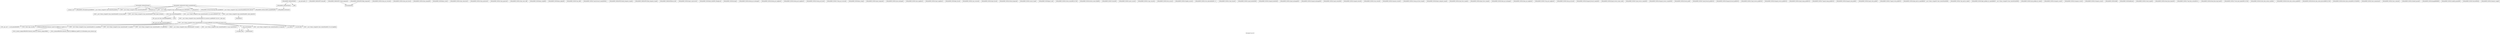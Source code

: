 digraph "Call graph: fix_nve.ll" {
	label="Call graph: fix_nve.ll";

	Node0x55e1584aa7b0 [shape=record,label="{_ZN9LAMMPS_NS6FixNVEC2EPNS_6LAMMPSEiPPc}"];
	Node0x55e1584aa7b0 -> Node0x55e1584aab40;
	Node0x55e1584aa7b0 -> Node0x55e1584ab0e0;
	Node0x55e1584aa7b0 -> Node0x55e1584aa410;
	Node0x55e1584aa7b0 -> Node0x55e15852d490;
	Node0x55e1584aa7b0 -> Node0x55e1584d40f0;
	Node0x55e1584aa7b0 -> Node0x55e1584aa650;
	Node0x55e1584aa7b0 -> Node0x55e158527f20;
	Node0x55e1584aa7b0 -> Node0x55e1584aaad0;
	Node0x55e1584d8b30 [shape=record,label="{__gxx_personality_v0}"];
	Node0x55e158527f20 [shape=record,label="{_ZNSt7__cxx1112basic_stringIcSt11char_traitsIcESaIcEED1Ev}"];
	Node0x55e1584d40f0 [shape=record,label="{_ZNSaIcED1Ev}"];
	Node0x55e1584aaad0 [shape=record,label="{_ZN9LAMMPS_NS5utils16missing_cmd_argsERKNSt7__cxx1112basic_stringIcSt11char_traitsIcESaIcEEEiS8_PNS_5ErrorE}"];
	Node0x55e1584aab40 [shape=record,label="{_ZN9LAMMPS_NS3FixC2EPNS_6LAMMPSEiPPc}"];
	Node0x55e1584aa650 [shape=record,label="{_ZN9LAMMPS_NS5utils8strmatchERKNSt7__cxx1112basic_stringIcSt11char_traitsIcESaIcEEES8_}"];
	Node0x55e1584ab0e0 [shape=record,label="{_ZNSaIcEC1Ev}"];
	Node0x55e1584aa410 [shape=record,label="{_ZNSt7__cxx1112basic_stringIcSt11char_traitsIcESaIcEEC2IS3_EEPKcRKS3_}"];
	Node0x55e1584aa410 -> Node0x55e1584c4450;
	Node0x55e1584aa410 -> Node0x55e1584ab1a0;
	Node0x55e1584aa410 -> Node0x55e1584de7d0;
	Node0x55e1584aa410 -> Node0x55e1584da0d0;
	Node0x55e1584aa410 -> Node0x55e1584c0660;
	Node0x55e15852d490 [shape=record,label="{_ZN9LAMMPS_NS3FixD2Ev}"];
	Node0x55e1584bf290 [shape=record,label="{_ZN9LAMMPS_NS6FixNVE7setmaskEv}"];
	Node0x55e1584bf400 [shape=record,label="{_ZN9LAMMPS_NS6FixNVE4initEv}"];
	Node0x55e1584bf400 -> Node0x55e1584ab0e0;
	Node0x55e1584bf400 -> Node0x55e1584aa410;
	Node0x55e1584bf400 -> Node0x55e1584d40f0;
	Node0x55e1584bf400 -> Node0x55e158527f20;
	Node0x55e1584bf400 -> Node0x55e1584aa650;
	Node0x55e1584bf400 -> Node0x55e1584c1f30;
	Node0x55e1584c1f30 [shape=record,label="{__dynamic_cast}"];
	Node0x55e1584c4590 [shape=record,label="{_ZN9LAMMPS_NS6FixNVE17initial_integrateEi}"];
	Node0x55e1584c4590 -> Node0x55e1584c6d70;
	Node0x55e1584c6d70 [shape=record,label="{llvm.fmuladd.f64}"];
	Node0x55e1584c7a40 [shape=record,label="{_ZN9LAMMPS_NS6FixNVE15final_integrateEv}"];
	Node0x55e1584c7a40 -> Node0x55e1584c6d70;
	Node0x55e158522c40 [shape=record,label="{_ZN9LAMMPS_NS3Fix15min_pre_reverseEii}"];
	Node0x55e158523f00 [shape=record,label="{_ZN9LAMMPS_NS3Fix14min_post_forceEi}"];
	Node0x55e1585258d0 [shape=record,label="{_ZN9LAMMPS_NS3Fix10min_energyEPd}"];
	Node0x55e1585245f0 [shape=record,label="{_ZN9LAMMPS_NS3Fix9min_storeEv}"];
	Node0x55e158527440 [shape=record,label="{_ZN9LAMMPS_NS3Fix14min_clearstoreEv}"];
	Node0x55e158524190 [shape=record,label="{_ZN9LAMMPS_NS3Fix13min_pushstoreEv}"];
	Node0x55e1585257c0 [shape=record,label="{_ZN9LAMMPS_NS3Fix12min_popstoreEv}"];
	Node0x55e158526ac0 [shape=record,label="{_ZN9LAMMPS_NS3Fix13min_reset_refEv}"];
	Node0x55e1585299e0 [shape=record,label="{_ZN9LAMMPS_NS3Fix8min_stepEdPd}"];
	Node0x55e158527710 [shape=record,label="{_ZN9LAMMPS_NS3Fix9max_alphaEPd}"];
	Node0x55e158528d20 [shape=record,label="{_ZN9LAMMPS_NS3Fix7min_dofEv}"];
	Node0x55e1584ce890 [shape=record,label="{_ZN9LAMMPS_NS3Fix17pack_forward_commEiPiPdiS1_}"];
	Node0x55e1584c92a0 [shape=record,label="{_ZN9LAMMPS_NS6FixNVE23initial_integrate_respaEiii}"];
	Node0x55e1584cc930 [shape=record,label="{_ZN9LAMMPS_NS6FixNVE21final_integrate_respaEii}"];
	Node0x55e1584ce100 [shape=record,label="{_ZN9LAMMPS_NS6FixNVE8reset_dtEv}"];
	Node0x55e1584cfac0 [shape=record,label="{_ZN9LAMMPS_NS6FixNVED2Ev}"];
	Node0x55e1584cfac0 -> Node0x55e15852d490;
	Node0x55e1584d3c30 [shape=record,label="{_ZN9LAMMPS_NS6FixNVED0Ev}"];
	Node0x55e1584d3c30 -> Node0x55e1584cfac0;
	Node0x55e1584d3c30 -> Node0x55e1584e78e0;
	Node0x55e1584dfd70 [shape=record,label="{_ZN9LAMMPS_NS3Fix16post_constructorEv}"];
	Node0x55e1584e14d0 [shape=record,label="{_ZN9LAMMPS_NS3Fix9init_listEiPNS_9NeighListE}"];
	Node0x55e1584e5d90 [shape=record,label="{_ZN9LAMMPS_NS3Fix5setupEi}"];
	Node0x55e1584e81c0 [shape=record,label="{_ZN9LAMMPS_NS3Fix18setup_pre_exchangeEv}"];
	Node0x55e1584e8e40 [shape=record,label="{_ZN9LAMMPS_NS3Fix18setup_pre_neighborEv}"];
	Node0x55e1584eb0d0 [shape=record,label="{_ZN9LAMMPS_NS3Fix19setup_post_neighborEv}"];
	Node0x55e1584edf70 [shape=record,label="{_ZN9LAMMPS_NS3Fix15setup_pre_forceEi}"];
	Node0x55e1584f0f70 [shape=record,label="{_ZN9LAMMPS_NS3Fix17setup_pre_reverseEii}"];
	Node0x55e1584f15b0 [shape=record,label="{_ZN9LAMMPS_NS3Fix9min_setupEi}"];
	Node0x55e1584f2980 [shape=record,label="{_ZN9LAMMPS_NS3Fix14post_integrateEv}"];
	Node0x55e1584f42d0 [shape=record,label="{_ZN9LAMMPS_NS3Fix12pre_exchangeEv}"];
	Node0x55e1584f5060 [shape=record,label="{_ZN9LAMMPS_NS3Fix12pre_neighborEv}"];
	Node0x55e1584f6a10 [shape=record,label="{_ZN9LAMMPS_NS3Fix13post_neighborEv}"];
	Node0x55e1584f7660 [shape=record,label="{_ZN9LAMMPS_NS3Fix9pre_forceEi}"];
	Node0x55e1584f98d0 [shape=record,label="{_ZN9LAMMPS_NS3Fix11pre_reverseEii}"];
	Node0x55e1584fa5a0 [shape=record,label="{_ZN9LAMMPS_NS3Fix10post_forceEi}"];
	Node0x55e1584fba40 [shape=record,label="{_ZN9LAMMPS_NS3Fix15fused_integrateEi}"];
	Node0x55e1584fc580 [shape=record,label="{_ZN9LAMMPS_NS3Fix11end_of_stepEv}"];
	Node0x55e1584fd390 [shape=record,label="{_ZN9LAMMPS_NS3Fix8post_runEv}"];
	Node0x55e1584fe120 [shape=record,label="{_ZN9LAMMPS_NS3Fix13write_restartEP8_IO_FILE}"];
	Node0x55e1584ff030 [shape=record,label="{_ZN9LAMMPS_NS3Fix18write_restart_fileEPKc}"];
	Node0x55e1585000c0 [shape=record,label="{_ZN9LAMMPS_NS3Fix7restartEPc}"];
	Node0x55e158500fe0 [shape=record,label="{_ZN9LAMMPS_NS3Fix11grow_arraysEi}"];
	Node0x55e158502270 [shape=record,label="{_ZN9LAMMPS_NS3Fix11copy_arraysEiii}"];
	Node0x55e158503180 [shape=record,label="{_ZN9LAMMPS_NS3Fix10set_arraysEi}"];
	Node0x55e158505060 [shape=record,label="{_ZN9LAMMPS_NS3Fix13update_arraysEii}"];
	Node0x55e15850f1b0 [shape=record,label="{_ZN9LAMMPS_NS3Fix12set_moleculeEiiiPdS1_S1_}"];
	Node0x55e158511920 [shape=record,label="{_ZN9LAMMPS_NS3Fix11clear_bonusEv}"];
	Node0x55e158512d00 [shape=record,label="{_ZN9LAMMPS_NS3Fix11pack_borderEiPiPd}"];
	Node0x55e158514070 [shape=record,label="{_ZN9LAMMPS_NS3Fix13unpack_borderEiiPd}"];
	Node0x55e158514e60 [shape=record,label="{_ZN9LAMMPS_NS3Fix13pack_exchangeEiPd}"];
	Node0x55e158515f80 [shape=record,label="{_ZN9LAMMPS_NS3Fix15unpack_exchangeEiPd}"];
	Node0x55e158516de0 [shape=record,label="{_ZN9LAMMPS_NS3Fix12pack_restartEiPd}"];
	Node0x55e158517c60 [shape=record,label="{_ZN9LAMMPS_NS3Fix14unpack_restartEii}"];
	Node0x55e158518930 [shape=record,label="{_ZN9LAMMPS_NS3Fix12size_restartEi}"];
	Node0x55e158519410 [shape=record,label="{_ZN9LAMMPS_NS3Fix15maxsize_restartEv}"];
	Node0x55e15851a4a0 [shape=record,label="{_ZN9LAMMPS_NS3Fix21setup_pre_force_respaEii}"];
	Node0x55e15851b240 [shape=record,label="{_ZN9LAMMPS_NS3Fix20post_integrate_respaEii}"];
	Node0x55e1584b8120 [shape=record,label="{_ZN9LAMMPS_NS3Fix15pre_force_respaEiii}"];
	Node0x55e15851e0e0 [shape=record,label="{_ZN9LAMMPS_NS3Fix16post_force_respaEiii}"];
	Node0x55e15851ef80 [shape=record,label="{_ZN9LAMMPS_NS3Fix16min_pre_exchangeEv}"];
	Node0x55e15851fbc0 [shape=record,label="{_ZN9LAMMPS_NS3Fix16min_pre_neighborEv}"];
	Node0x55e1585215a0 [shape=record,label="{_ZN9LAMMPS_NS3Fix17min_post_neighborEv}"];
	Node0x55e158521860 [shape=record,label="{_ZN9LAMMPS_NS3Fix13min_pre_forceEi}"];
	Node0x55e158501d00 [shape=record,label="{_ZN9LAMMPS_NS3Fix19unpack_forward_commEiiPd}"];
	Node0x55e158504700 [shape=record,label="{_ZN9LAMMPS_NS3Fix22pack_reverse_comm_sizeEii}"];
	Node0x55e15850fa10 [shape=record,label="{_ZN9LAMMPS_NS3Fix17pack_reverse_commEiiPd}"];
	Node0x55e15851d4a0 [shape=record,label="{_ZN9LAMMPS_NS3Fix19unpack_reverse_commEiPiPd}"];
	Node0x55e15851dcb0 [shape=record,label="{_ZN9LAMMPS_NS3Fix10reset_gridEv}"];
	Node0x55e15851fb20 [shape=record,label="{_ZN9LAMMPS_NS3Fix17pack_forward_gridEiPviPi}"];
	Node0x55e1585209e0 [shape=record,label="{_ZN9LAMMPS_NS3Fix19unpack_forward_gridEiPviPi}"];
	Node0x55e158526e10 [shape=record,label="{_ZN9LAMMPS_NS3Fix17pack_reverse_gridEiPviPi}"];
	Node0x55e158528060 [shape=record,label="{_ZN9LAMMPS_NS3Fix19unpack_reverse_gridEiPviPi}"];
	Node0x55e158529260 [shape=record,label="{_ZN9LAMMPS_NS3Fix15pack_remap_gridEiPviPi}"];
	Node0x55e1584c1fa0 [shape=record,label="{_ZN9LAMMPS_NS3Fix17unpack_remap_gridEiPviPi}"];
	Node0x55e1584cec80 [shape=record,label="{_ZN9LAMMPS_NS3Fix16unpack_read_gridEiPc}"];
	Node0x55e1584ea520 [shape=record,label="{_ZN9LAMMPS_NS3Fix15pack_write_gridEiPv}"];
	Node0x55e1584f4b10 [shape=record,label="{_ZN9LAMMPS_NS3Fix17unpack_write_gridEiPvPi}"];
	Node0x55e1584f3f00 [shape=record,label="{_ZN9LAMMPS_NS3Fix16get_grid_by_nameERKNSt7__cxx1112basic_stringIcSt11char_traitsIcESaIcEEERi}"];
	Node0x55e1584f47f0 [shape=record,label="{_ZN9LAMMPS_NS3Fix17get_grid_by_indexEi}"];
	Node0x55e1584f60d0 [shape=record,label="{_ZN9LAMMPS_NS3Fix20get_griddata_by_nameEiRKNSt7__cxx1112basic_stringIcSt11char_traitsIcESaIcEEERi}"];
	Node0x55e1584f6580 [shape=record,label="{_ZN9LAMMPS_NS3Fix21get_griddata_by_indexEi}"];
	Node0x55e1584f5c70 [shape=record,label="{_ZN9LAMMPS_NS3Fix14compute_scalarEv}"];
	Node0x55e1584fafd0 [shape=record,label="{_ZN9LAMMPS_NS3Fix14compute_vectorEi}"];
	Node0x55e1584f88e0 [shape=record,label="{_ZN9LAMMPS_NS3Fix13compute_arrayEii}"];
	Node0x55e15852c820 [shape=record,label="{_ZN9LAMMPS_NS3Fix3dofEi}"];
	Node0x55e1584642f0 [shape=record,label="{_ZN9LAMMPS_NS3Fix6deformEi}"];
	Node0x55e1584aafc0 [shape=record,label="{_ZN9LAMMPS_NS3Fix12reset_targetEd}"];
	Node0x55e1585358f0 [shape=record,label="{_ZN9LAMMPS_NS3Fix16read_data_headerEPc}"];
	Node0x55e1584bf6e0 [shape=record,label="{_ZN9LAMMPS_NS3Fix17read_data_sectionEPciS1_i}"];
	Node0x55e1584bf760 [shape=record,label="{_ZN9LAMMPS_NS3Fix20read_data_skip_linesEPc}"];
	Node0x55e1584c1340 [shape=record,label="{_ZN9LAMMPS_NS3Fix17write_data_headerEP8_IO_FILEi}"];
	Node0x55e1584c21e0 [shape=record,label="{_ZN9LAMMPS_NS3Fix23write_data_section_sizeEiRiS1_}"];
	Node0x55e1584c2260 [shape=record,label="{_ZN9LAMMPS_NS3Fix23write_data_section_packEiPPd}"];
	Node0x55e1584c31f0 [shape=record,label="{_ZN9LAMMPS_NS3Fix26write_data_section_keywordEiP8_IO_FILE}"];
	Node0x55e1584cd510 [shape=record,label="{_ZN9LAMMPS_NS3Fix18write_data_sectionEiP8_IO_FILEiPPdi}"];
	Node0x55e1584cd590 [shape=record,label="{_ZN9LAMMPS_NS3Fix13zero_momentumEv}"];
	Node0x55e1584cef00 [shape=record,label="{_ZN9LAMMPS_NS3Fix13zero_rotationEv}"];
	Node0x55e158529ed0 [shape=record,label="{_ZN9LAMMPS_NS3Fix15rebuild_specialEv}"];
	Node0x55e158529f50 [shape=record,label="{_ZN9LAMMPS_NS3Fix5imageERPiRPPd}"];
	Node0x55e1584ab7b0 [shape=record,label="{_ZN9LAMMPS_NS3Fix12modify_paramEiPPc}"];
	Node0x55e15853ac00 [shape=record,label="{_ZN9LAMMPS_NS3Fix7extractEPKcRi}"];
	Node0x55e15853ac80 [shape=record,label="{_ZN9LAMMPS_NS3Fix12memory_usageEv}"];
	Node0x55e1584e78e0 [shape=record,label="{_ZdlPv}"];
	Node0x55e1584c4450 [shape=record,label="{_ZNSt7__cxx1112basic_stringIcSt11char_traitsIcESaIcEE13_M_local_dataEv}"];
	Node0x55e1584ab1a0 [shape=record,label="{_ZNSt7__cxx1112basic_stringIcSt11char_traitsIcESaIcEE12_Alloc_hiderC1EPcRKS3_}"];
	Node0x55e1584da0d0 [shape=record,label="{_ZNSt7__cxx1112basic_stringIcSt11char_traitsIcESaIcEE12_M_constructIPKcEEvT_S8_}"];
	Node0x55e1584da0d0 -> Node0x55e15853ad00;
	Node0x55e1584de7d0 [shape=record,label="{_ZNSt11char_traitsIcE6lengthEPKc}"];
	Node0x55e1584de7d0 -> Node0x55e15853ad80;
	Node0x55e1584de7d0 -> Node0x55e15853ae00;
	Node0x55e1584c0660 [shape=record,label="{_ZNSt7__cxx1112basic_stringIcSt11char_traitsIcESaIcEE12_Alloc_hiderD2Ev}"];
	Node0x55e1584c0660 -> Node0x55e15853ae80;
	Node0x55e15853ad00 [shape=record,label="{_ZNSt7__cxx1112basic_stringIcSt11char_traitsIcESaIcEE16_M_construct_auxIPKcEEvT_S8_St12__false_type}"];
	Node0x55e15853ad00 -> Node0x55e15853af00;
	Node0x55e15853af00 [shape=record,label="{_ZNSt7__cxx1112basic_stringIcSt11char_traitsIcESaIcEE12_M_constructIPKcEEvT_S8_St20forward_iterator_tag}"];
	Node0x55e15853af00 -> Node0x55e15853af80;
	Node0x55e15853af00 -> Node0x55e15853b000;
	Node0x55e15853af00 -> Node0x55e15853b080;
	Node0x55e15853af00 -> Node0x55e15853b100;
	Node0x55e15853af00 -> Node0x55e15853b180;
	Node0x55e15853af00 -> Node0x55e15853b350;
	Node0x55e15853af00 -> Node0x55e15853b3d0;
	Node0x55e15853af00 -> Node0x55e15853b450;
	Node0x55e15853af00 -> Node0x55e15853b4d0;
	Node0x55e15853af00 -> Node0x55e15853b550;
	Node0x55e15853af00 -> Node0x55e15853b5d0;
	Node0x55e15853af00 -> Node0x55e15853b650;
	Node0x55e15853af00 -> Node0x55e15853b6d0;
	Node0x55e15853af00 -> Node0x55e15853b750;
	Node0x55e15853af80 [shape=record,label="{_ZN9__gnu_cxx17__is_null_pointerIKcEEbPT_}"];
	Node0x55e15853b000 [shape=record,label="{_ZSt19__throw_logic_errorPKc}"];
	Node0x55e15853b080 [shape=record,label="{_ZSt8distanceIPKcENSt15iterator_traitsIT_E15difference_typeES3_S3_}"];
	Node0x55e15853b080 -> Node0x55e15853b7d0;
	Node0x55e15853b080 -> Node0x55e15853b850;
	Node0x55e15853b180 [shape=record,label="{_ZNSt7__cxx1112basic_stringIcSt11char_traitsIcESaIcEE7_M_dataEPc}"];
	Node0x55e15853b100 [shape=record,label="{_ZNSt7__cxx1112basic_stringIcSt11char_traitsIcESaIcEE9_M_createERmm}"];
	Node0x55e15853b350 [shape=record,label="{_ZNSt7__cxx1112basic_stringIcSt11char_traitsIcESaIcEE11_M_capacityEm}"];
	Node0x55e15853b450 [shape=record,label="{_ZNSt7__cxx1112basic_stringIcSt11char_traitsIcESaIcEE13_S_copy_charsEPcPKcS7_}"];
	Node0x55e15853b3d0 [shape=record,label="{_ZNKSt7__cxx1112basic_stringIcSt11char_traitsIcESaIcEE7_M_dataEv}"];
	Node0x55e15853b4d0 [shape=record,label="{__cxa_begin_catch}"];
	Node0x55e15853b550 [shape=record,label="{_ZNSt7__cxx1112basic_stringIcSt11char_traitsIcESaIcEE10_M_disposeEv}"];
	Node0x55e15853b5d0 [shape=record,label="{__cxa_rethrow}"];
	Node0x55e15853b650 [shape=record,label="{__cxa_end_catch}"];
	Node0x55e15853b750 [shape=record,label="{__clang_call_terminate}"];
	Node0x55e15853b750 -> Node0x55e15853b4d0;
	Node0x55e15853b750 -> Node0x55e15853b8d0;
	Node0x55e15853b8d0 [shape=record,label="{_ZSt9terminatev}"];
	Node0x55e15853b6d0 [shape=record,label="{_ZNSt7__cxx1112basic_stringIcSt11char_traitsIcESaIcEE13_M_set_lengthEm}"];
	Node0x55e15853b850 [shape=record,label="{_ZSt10__distanceIPKcENSt15iterator_traitsIT_E15difference_typeES3_S3_St26random_access_iterator_tag}"];
	Node0x55e15853b7d0 [shape=record,label="{_ZSt19__iterator_categoryIPKcENSt15iterator_traitsIT_E17iterator_categoryERKS3_}"];
	Node0x55e15853ad80 [shape=record,label="{_ZN9__gnu_cxx11char_traitsIcE6lengthEPKc}"];
	Node0x55e15853ad80 -> Node0x55e15853b950;
	Node0x55e15853ae00 [shape=record,label="{strlen}"];
	Node0x55e15853b950 [shape=record,label="{_ZN9__gnu_cxx11char_traitsIcE2eqERKcS3_}"];
	Node0x55e15853ae80 [shape=record,label="{_ZNSaIcED2Ev}"];
}
